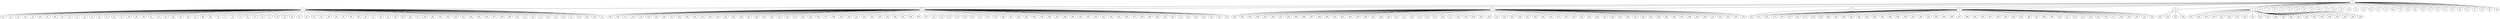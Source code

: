 
graph graphname {
    0 -- 1
0 -- 2
0 -- 3
0 -- 4
0 -- 5
0 -- 6
0 -- 7
0 -- 8
0 -- 9
0 -- 10
0 -- 11
0 -- 12
0 -- 13
0 -- 14
0 -- 15
0 -- 16
0 -- 17
0 -- 18
0 -- 19
0 -- 20
0 -- 21
0 -- 22
0 -- 23
0 -- 24
0 -- 25
0 -- 26
0 -- 27
0 -- 28
0 -- 29
0 -- 30
0 -- 31
0 -- 32
0 -- 33
0 -- 34
0 -- 35
0 -- 36
0 -- 37
0 -- 38
0 -- 39
0 -- 40
1 -- 41
1 -- 42
1 -- 43
1 -- 44
1 -- 45
1 -- 46
1 -- 47
1 -- 48
1 -- 49
1 -- 50
1 -- 51
1 -- 52
1 -- 53
1 -- 54
1 -- 55
1 -- 56
1 -- 57
1 -- 58
1 -- 59
1 -- 60
1 -- 61
1 -- 62
1 -- 63
1 -- 64
1 -- 65
1 -- 66
1 -- 67
1 -- 68
1 -- 69
1 -- 70
1 -- 71
1 -- 72
1 -- 73
1 -- 74
1 -- 75
1 -- 76
1 -- 77
1 -- 78
1 -- 79
1 -- 80
1 -- 81
1 -- 82
1 -- 83
1 -- 84
1 -- 85
1 -- 86
1 -- 87
1 -- 88
1 -- 89
1 -- 90
1 -- 91
1 -- 92
1 -- 93
1 -- 94
1 -- 95
1 -- 96
1 -- 97
1 -- 98
1 -- 99
1 -- 100
1 -- 101
1 -- 102
1 -- 103
1 -- 104
1 -- 105
1 -- 106
1 -- 107
1 -- 108
1 -- 109
1 -- 110
1 -- 111
1 -- 112
1 -- 113
1 -- 114
1 -- 115
1 -- 116
1 -- 117
1 -- 118
1 -- 119
1 -- 120
1 -- 121
2 -- 128
2 -- 130
2 -- 131
2 -- 132
2 -- 133
2 -- 134
2 -- 129
2 -- 136
2 -- 137
2 -- 138
2 -- 139
2 -- 140
2 -- 141
2 -- 142
2 -- 143
2 -- 144
2 -- 145
2 -- 146
2 -- 147
2 -- 148
2 -- 149
2 -- 150
2 -- 151
2 -- 152
2 -- 153
2 -- 154
2 -- 155
2 -- 156
2 -- 157
2 -- 158
2 -- 159
2 -- 160
2 -- 161
2 -- 162
2 -- 163
2 -- 164
2 -- 165
2 -- 166
2 -- 167
2 -- 168
2 -- 169
2 -- 170
2 -- 135
2 -- 172
2 -- 173
2 -- 174
2 -- 175
2 -- 176
2 -- 177
2 -- 178
2 -- 179
2 -- 180
2 -- 181
2 -- 182
2 -- 183
2 -- 184
2 -- 185
2 -- 186
2 -- 187
2 -- 188
2 -- 189
2 -- 190
2 -- 191
2 -- 192
2 -- 193
2 -- 194
2 -- 195
2 -- 196
2 -- 197
2 -- 198
2 -- 199
2 -- 200
2 -- 201
2 -- 202
2 -- 171
2 -- 122
2 -- 123
2 -- 124
2 -- 125
2 -- 126
2 -- 127
3 -- 256
3 -- 258
3 -- 259
3 -- 260
3 -- 261
3 -- 262
3 -- 257
3 -- 264
3 -- 265
3 -- 266
3 -- 267
3 -- 268
3 -- 269
3 -- 263
3 -- 203
3 -- 204
3 -- 205
3 -- 206
3 -- 207
3 -- 208
3 -- 209
3 -- 210
3 -- 211
3 -- 212
3 -- 213
3 -- 214
3 -- 215
3 -- 216
3 -- 217
3 -- 218
3 -- 219
3 -- 220
3 -- 221
3 -- 222
3 -- 223
3 -- 224
3 -- 225
3 -- 226
3 -- 227
3 -- 228
3 -- 229
3 -- 230
3 -- 231
3 -- 232
3 -- 233
3 -- 234
3 -- 235
3 -- 236
3 -- 237
3 -- 238
3 -- 239
3 -- 240
3 -- 241
3 -- 242
3 -- 243
3 -- 244
3 -- 245
3 -- 246
3 -- 247
3 -- 248
3 -- 249
3 -- 250
3 -- 251
3 -- 252
3 -- 253
3 -- 254
3 -- 255
4 -- 270
5 -- 271
5 -- 272
5 -- 273
5 -- 274
5 -- 275
5 -- 276
5 -- 277
5 -- 278
5 -- 279
5 -- 280
5 -- 281
5 -- 282
5 -- 283
5 -- 284
5 -- 285
5 -- 286
5 -- 287
5 -- 288
5 -- 289
5 -- 290
5 -- 291
5 -- 292
5 -- 293
5 -- 294
5 -- 295
5 -- 296
5 -- 297
5 -- 298
5 -- 299
5 -- 300
5 -- 301
5 -- 302
5 -- 303
5 -- 304
5 -- 305
5 -- 306
5 -- 307
5 -- 308
5 -- 309
5 -- 310
5 -- 311
5 -- 312
5 -- 313
5 -- 314
5 -- 315
5 -- 316
5 -- 317
5 -- 318
5 -- 319
5 -- 320
5 -- 321
5 -- 322
6 -- 323
6 -- 324
6 -- 325
6 -- 326
7 -- 327
7 -- 328
7 -- 329
7 -- 330
7 -- 331
7 -- 332
7 -- 333
7 -- 334
7 -- 335
7 -- 336
7 -- 337
7 -- 338
7 -- 339
7 -- 340
7 -- 341
7 -- 342
7 -- 343
7 -- 344
7 -- 345
7 -- 346
7 -- 347
7 -- 348
7 -- 349

}
